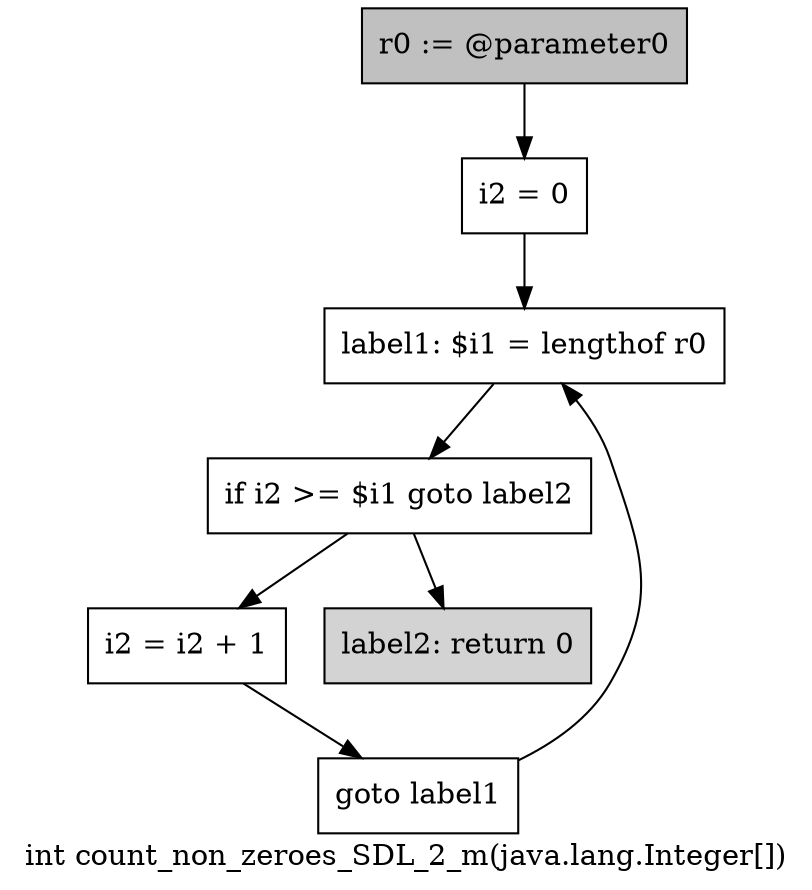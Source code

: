 digraph "int count_non_zeroes_SDL_2_m(java.lang.Integer[])" {
    label="int count_non_zeroes_SDL_2_m(java.lang.Integer[])";
    node [shape=box];
    "0" [style=filled,fillcolor=gray,label="r0 := @parameter0",];
    "1" [label="i2 = 0",];
    "0"->"1";
    "2" [label="label1: $i1 = lengthof r0",];
    "1"->"2";
    "3" [label="if i2 >= $i1 goto label2",];
    "2"->"3";
    "4" [label="i2 = i2 + 1",];
    "3"->"4";
    "6" [style=filled,fillcolor=lightgray,label="label2: return 0",];
    "3"->"6";
    "5" [label="goto label1",];
    "4"->"5";
    "5"->"2";
}
